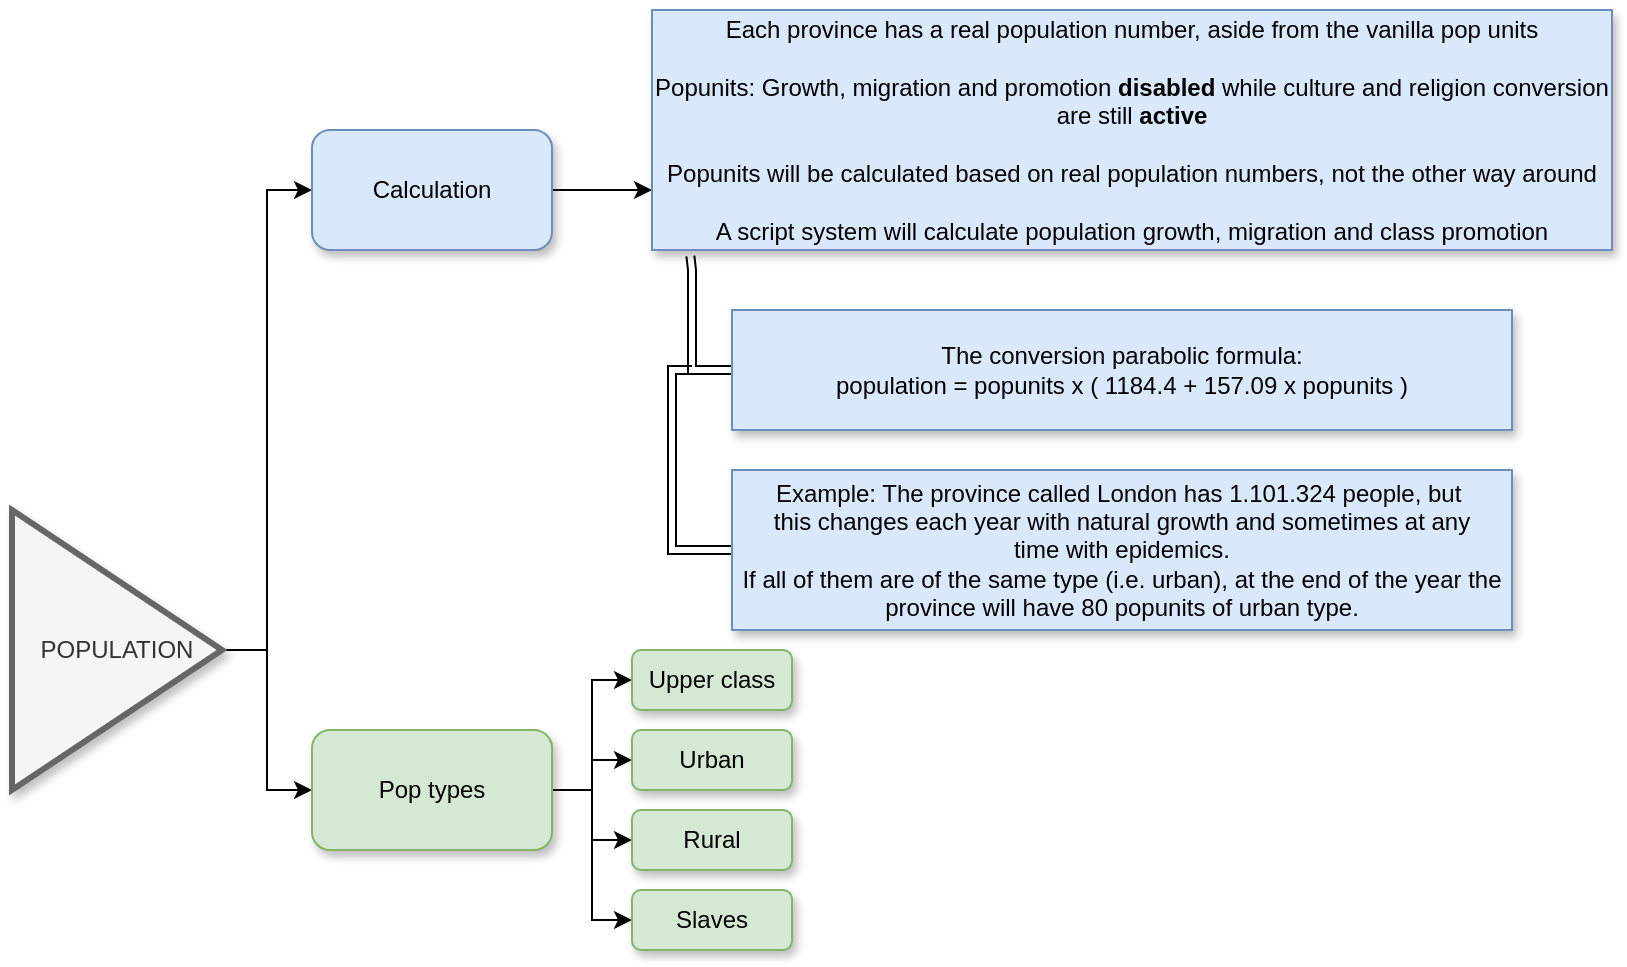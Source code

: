 <mxfile version="15.5.4" type="github">
  <diagram id="2CTMX8wnvYPjpJqE7QB6" name="Page-1">
    <mxGraphModel dx="2249" dy="762" grid="1" gridSize="10" guides="1" tooltips="1" connect="1" arrows="1" fold="1" page="1" pageScale="1" pageWidth="827" pageHeight="1169" math="0" shadow="0">
      <root>
        <mxCell id="0" />
        <mxCell id="1" parent="0" />
        <mxCell id="m_9SDZH1rjd3z-bX8wkc-4" style="edgeStyle=orthogonalEdgeStyle;rounded=0;orthogonalLoop=1;jettySize=auto;html=1;exitX=1;exitY=0.5;exitDx=0;exitDy=0;entryX=0;entryY=0.5;entryDx=0;entryDy=0;" parent="1" source="m_9SDZH1rjd3z-bX8wkc-1" target="m_9SDZH1rjd3z-bX8wkc-3" edge="1">
          <mxGeometry relative="1" as="geometry" />
        </mxCell>
        <mxCell id="m_9SDZH1rjd3z-bX8wkc-21" style="edgeStyle=orthogonalEdgeStyle;rounded=0;orthogonalLoop=1;jettySize=auto;html=1;exitX=1;exitY=0.5;exitDx=0;exitDy=0;entryX=0;entryY=0.5;entryDx=0;entryDy=0;" parent="1" source="m_9SDZH1rjd3z-bX8wkc-1" target="m_9SDZH1rjd3z-bX8wkc-12" edge="1">
          <mxGeometry relative="1" as="geometry" />
        </mxCell>
        <mxCell id="m_9SDZH1rjd3z-bX8wkc-1" value="POPULATION" style="triangle;whiteSpace=wrap;html=1;strokeWidth=3;shadow=1;fillColor=#f5f5f5;strokeColor=#666666;fontColor=#333333;" parent="1" vertex="1">
          <mxGeometry y="270" width="105" height="140" as="geometry" />
        </mxCell>
        <mxCell id="m_9SDZH1rjd3z-bX8wkc-9" style="edgeStyle=orthogonalEdgeStyle;rounded=0;orthogonalLoop=1;jettySize=auto;html=1;exitX=1;exitY=0.5;exitDx=0;exitDy=0;entryX=0;entryY=0.75;entryDx=0;entryDy=0;" parent="1" source="m_9SDZH1rjd3z-bX8wkc-3" target="m_9SDZH1rjd3z-bX8wkc-5" edge="1">
          <mxGeometry relative="1" as="geometry" />
        </mxCell>
        <mxCell id="m_9SDZH1rjd3z-bX8wkc-3" value="Calculation" style="rounded=1;whiteSpace=wrap;html=1;shadow=1;strokeWidth=1;fillColor=#dae8fc;strokeColor=#6c8ebf;" parent="1" vertex="1">
          <mxGeometry x="150" y="80" width="120" height="60" as="geometry" />
        </mxCell>
        <mxCell id="m_9SDZH1rjd3z-bX8wkc-5" value="Each province has a real population number, aside from the vanilla pop units&lt;br&gt;&lt;br&gt;Popunits: Growth, migration and promotion &lt;b&gt;disabled&lt;/b&gt;&amp;nbsp;while culture and religion conversion are still &lt;b&gt;active&lt;/b&gt;&lt;br&gt;&lt;br&gt;Popunits will be calculated based on real population numbers, not the other way around&lt;br&gt;&lt;br&gt;A script system will calculate population growth, migration and class promotion" style="rounded=0;whiteSpace=wrap;html=1;shadow=1;strokeWidth=1;fillColor=#dae8fc;strokeColor=#6c8ebf;" parent="1" vertex="1">
          <mxGeometry x="320" y="20" width="480" height="120" as="geometry" />
        </mxCell>
        <mxCell id="m_9SDZH1rjd3z-bX8wkc-10" style="edgeStyle=orthogonalEdgeStyle;rounded=0;orthogonalLoop=1;jettySize=auto;html=1;exitX=0;exitY=0.5;exitDx=0;exitDy=0;entryX=0.04;entryY=1.025;entryDx=0;entryDy=0;entryPerimeter=0;shape=link;" parent="1" source="m_9SDZH1rjd3z-bX8wkc-7" target="m_9SDZH1rjd3z-bX8wkc-5" edge="1">
          <mxGeometry relative="1" as="geometry">
            <Array as="points">
              <mxPoint x="340" y="200" />
              <mxPoint x="340" y="150" />
              <mxPoint x="339" y="150" />
            </Array>
          </mxGeometry>
        </mxCell>
        <mxCell id="m_9SDZH1rjd3z-bX8wkc-7" value="The conversion parabolic formula:&lt;br&gt;population = popunits x ( 1184.4 + 157.09 x popunits )" style="rounded=0;whiteSpace=wrap;html=1;shadow=1;strokeWidth=1;fillColor=#dae8fc;strokeColor=#6c8ebf;" parent="1" vertex="1">
          <mxGeometry x="360" y="170" width="390" height="60" as="geometry" />
        </mxCell>
        <mxCell id="m_9SDZH1rjd3z-bX8wkc-11" style="edgeStyle=orthogonalEdgeStyle;rounded=0;orthogonalLoop=1;jettySize=auto;html=1;exitX=0;exitY=0.5;exitDx=0;exitDy=0;shape=link;" parent="1" source="m_9SDZH1rjd3z-bX8wkc-8" edge="1">
          <mxGeometry relative="1" as="geometry">
            <mxPoint x="340" y="200" as="targetPoint" />
            <Array as="points">
              <mxPoint x="330" y="290" />
              <mxPoint x="330" y="200" />
            </Array>
          </mxGeometry>
        </mxCell>
        <mxCell id="m_9SDZH1rjd3z-bX8wkc-8" value="Example: The province called London has 1.101.324 people, but&amp;nbsp;&lt;br&gt;this changes each year with natural growth and sometimes at any&lt;br&gt;time with epidemics.&lt;br&gt;If all of them are of the same type (i.e. urban), at the end of the year the province will have 80 popunits of urban type." style="rounded=0;whiteSpace=wrap;html=1;shadow=1;strokeWidth=1;fillColor=#dae8fc;strokeColor=#6c8ebf;" parent="1" vertex="1">
          <mxGeometry x="360" y="250" width="390" height="80" as="geometry" />
        </mxCell>
        <mxCell id="m_9SDZH1rjd3z-bX8wkc-17" style="edgeStyle=orthogonalEdgeStyle;rounded=0;orthogonalLoop=1;jettySize=auto;html=1;exitX=1;exitY=0.5;exitDx=0;exitDy=0;entryX=0;entryY=0.5;entryDx=0;entryDy=0;" parent="1" source="m_9SDZH1rjd3z-bX8wkc-12" target="m_9SDZH1rjd3z-bX8wkc-13" edge="1">
          <mxGeometry relative="1" as="geometry" />
        </mxCell>
        <mxCell id="m_9SDZH1rjd3z-bX8wkc-18" style="edgeStyle=orthogonalEdgeStyle;rounded=0;orthogonalLoop=1;jettySize=auto;html=1;exitX=1;exitY=0.5;exitDx=0;exitDy=0;entryX=0;entryY=0.5;entryDx=0;entryDy=0;" parent="1" source="m_9SDZH1rjd3z-bX8wkc-12" target="m_9SDZH1rjd3z-bX8wkc-14" edge="1">
          <mxGeometry relative="1" as="geometry" />
        </mxCell>
        <mxCell id="m_9SDZH1rjd3z-bX8wkc-19" style="edgeStyle=orthogonalEdgeStyle;rounded=0;orthogonalLoop=1;jettySize=auto;html=1;exitX=1;exitY=0.5;exitDx=0;exitDy=0;entryX=0;entryY=0.5;entryDx=0;entryDy=0;" parent="1" source="m_9SDZH1rjd3z-bX8wkc-12" target="m_9SDZH1rjd3z-bX8wkc-15" edge="1">
          <mxGeometry relative="1" as="geometry" />
        </mxCell>
        <mxCell id="m_9SDZH1rjd3z-bX8wkc-20" style="edgeStyle=orthogonalEdgeStyle;rounded=0;orthogonalLoop=1;jettySize=auto;html=1;exitX=1;exitY=0.5;exitDx=0;exitDy=0;entryX=0;entryY=0.5;entryDx=0;entryDy=0;" parent="1" source="m_9SDZH1rjd3z-bX8wkc-12" target="m_9SDZH1rjd3z-bX8wkc-16" edge="1">
          <mxGeometry relative="1" as="geometry" />
        </mxCell>
        <mxCell id="m_9SDZH1rjd3z-bX8wkc-12" value="Pop types" style="rounded=1;whiteSpace=wrap;html=1;shadow=1;strokeWidth=1;fillColor=#d5e8d4;strokeColor=#82b366;" parent="1" vertex="1">
          <mxGeometry x="150" y="380" width="120" height="60" as="geometry" />
        </mxCell>
        <mxCell id="m_9SDZH1rjd3z-bX8wkc-13" value="Upper class" style="rounded=1;whiteSpace=wrap;html=1;shadow=1;strokeWidth=1;fillColor=#d5e8d4;strokeColor=#82b366;" parent="1" vertex="1">
          <mxGeometry x="310" y="340" width="80" height="30" as="geometry" />
        </mxCell>
        <mxCell id="m_9SDZH1rjd3z-bX8wkc-14" value="Urban" style="rounded=1;whiteSpace=wrap;html=1;shadow=1;strokeWidth=1;fillColor=#d5e8d4;strokeColor=#82b366;" parent="1" vertex="1">
          <mxGeometry x="310" y="380" width="80" height="30" as="geometry" />
        </mxCell>
        <mxCell id="m_9SDZH1rjd3z-bX8wkc-15" value="Rural" style="rounded=1;whiteSpace=wrap;html=1;shadow=1;strokeWidth=1;fillColor=#d5e8d4;strokeColor=#82b366;" parent="1" vertex="1">
          <mxGeometry x="310" y="420" width="80" height="30" as="geometry" />
        </mxCell>
        <mxCell id="m_9SDZH1rjd3z-bX8wkc-16" value="Slaves" style="rounded=1;whiteSpace=wrap;html=1;shadow=1;strokeWidth=1;fillColor=#d5e8d4;strokeColor=#82b366;" parent="1" vertex="1">
          <mxGeometry x="310" y="460" width="80" height="30" as="geometry" />
        </mxCell>
      </root>
    </mxGraphModel>
  </diagram>
</mxfile>
